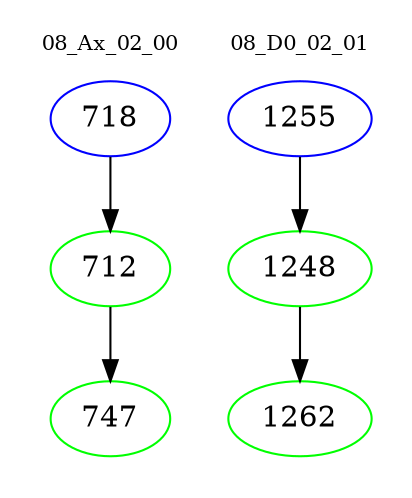 digraph{
subgraph cluster_0 {
color = white
label = "08_Ax_02_00";
fontsize=10;
T0_718 [label="718", color="blue"]
T0_718 -> T0_712 [color="black"]
T0_712 [label="712", color="green"]
T0_712 -> T0_747 [color="black"]
T0_747 [label="747", color="green"]
}
subgraph cluster_1 {
color = white
label = "08_D0_02_01";
fontsize=10;
T1_1255 [label="1255", color="blue"]
T1_1255 -> T1_1248 [color="black"]
T1_1248 [label="1248", color="green"]
T1_1248 -> T1_1262 [color="black"]
T1_1262 [label="1262", color="green"]
}
}
